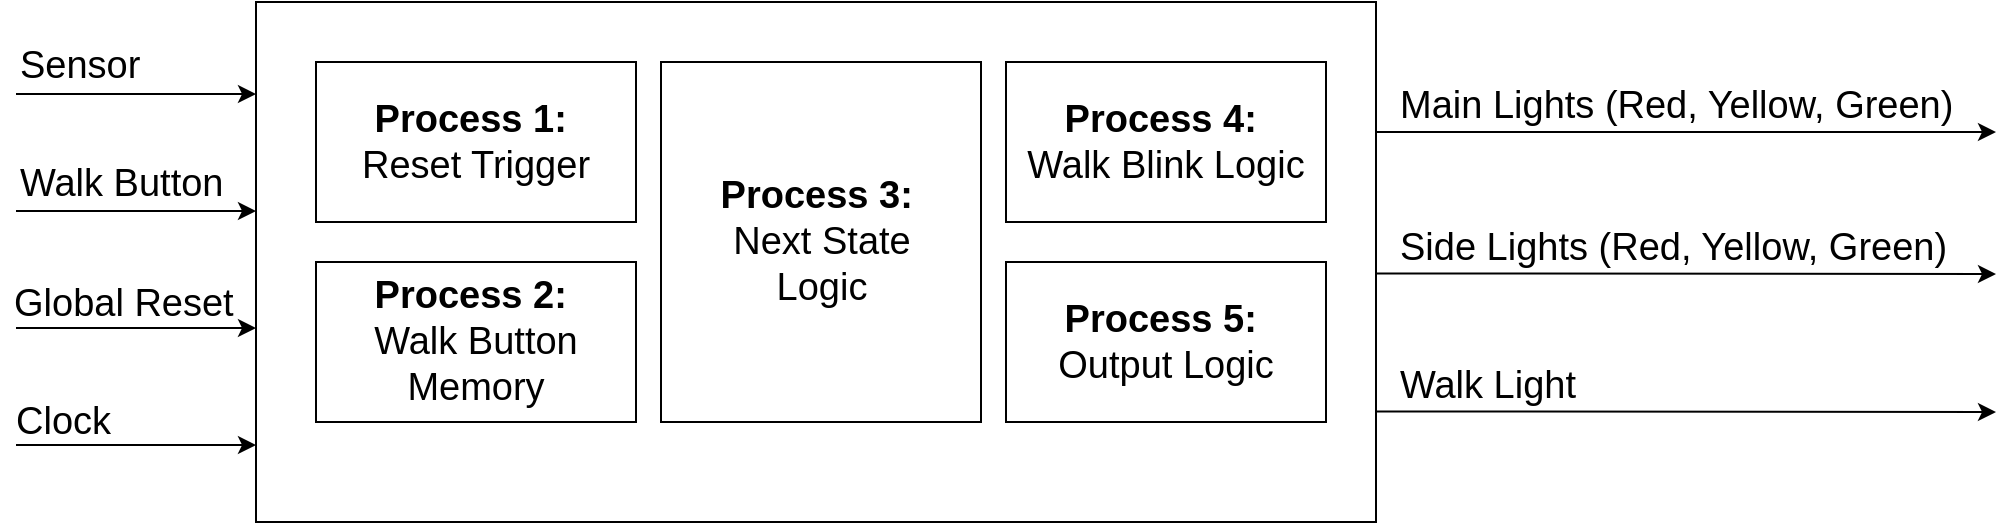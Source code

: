 <mxfile version="10.6.5" type="device"><diagram id="urXyY69eaW1EY3dAtLfO" name="Page-1"><mxGraphModel dx="2027" dy="2941" grid="1" gridSize="10" guides="1" tooltips="1" connect="1" arrows="1" fold="1" page="1" pageScale="1" pageWidth="850" pageHeight="1100" math="0" shadow="0"><root><mxCell id="0"/><mxCell id="1" parent="0"/><mxCell id="qkC786J9G4USWesVxmh1-1" value="" style="rounded=0;whiteSpace=wrap;html=1;fontSize=19;" vertex="1" parent="1"><mxGeometry x="50" y="620" width="560" height="260" as="geometry"/></mxCell><mxCell id="qkC786J9G4USWesVxmh1-2" value="&lt;b&gt;Process 1:&amp;nbsp;&lt;br&gt;&lt;/b&gt;Reset Trigger&lt;br&gt;" style="rounded=0;whiteSpace=wrap;html=1;fontSize=19;" vertex="1" parent="1"><mxGeometry x="80" y="650" width="160" height="80" as="geometry"/></mxCell><mxCell id="qkC786J9G4USWesVxmh1-3" value="&lt;b&gt;Process 2:&amp;nbsp;&lt;br&gt;&lt;/b&gt;Walk Button Memory&lt;br&gt;" style="rounded=0;whiteSpace=wrap;html=1;fontSize=19;" vertex="1" parent="1"><mxGeometry x="80" y="750" width="160" height="80" as="geometry"/></mxCell><mxCell id="qkC786J9G4USWesVxmh1-4" value="&lt;b&gt;Process 5:&amp;nbsp;&lt;br&gt;&lt;/b&gt;Output Logic&lt;br&gt;" style="rounded=0;whiteSpace=wrap;html=1;fontSize=19;" vertex="1" parent="1"><mxGeometry x="425" y="750" width="160" height="80" as="geometry"/></mxCell><mxCell id="qkC786J9G4USWesVxmh1-5" value="&lt;b&gt;Process 4:&amp;nbsp;&lt;br&gt;&lt;/b&gt;Walk Blink Logic&lt;br&gt;" style="rounded=0;whiteSpace=wrap;html=1;fontSize=19;" vertex="1" parent="1"><mxGeometry x="425" y="650" width="160" height="80" as="geometry"/></mxCell><mxCell id="qkC786J9G4USWesVxmh1-6" value="&lt;b&gt;Process 3:&amp;nbsp;&lt;br&gt;&lt;/b&gt;Next State&lt;br&gt;Logic&lt;br&gt;" style="rounded=0;whiteSpace=wrap;html=1;fontSize=19;" vertex="1" parent="1"><mxGeometry x="252.5" y="650" width="160" height="180" as="geometry"/></mxCell><mxCell id="qkC786J9G4USWesVxmh1-11" value="" style="endArrow=classic;html=1;fontSize=19;entryX=0;entryY=0.25;entryDx=0;entryDy=0;" edge="1" parent="1"><mxGeometry width="50" height="50" relative="1" as="geometry"><mxPoint x="-70" y="666" as="sourcePoint"/><mxPoint x="50" y="666" as="targetPoint"/></mxGeometry></mxCell><mxCell id="qkC786J9G4USWesVxmh1-12" value="Sensor" style="text;html=1;resizable=0;points=[];autosize=1;align=left;verticalAlign=top;spacingTop=-4;fontSize=19;" vertex="1" parent="1"><mxGeometry x="-70" y="638" width="80" height="20" as="geometry"/></mxCell><mxCell id="qkC786J9G4USWesVxmh1-13" value="" style="endArrow=classic;html=1;fontSize=19;entryX=0;entryY=0.25;entryDx=0;entryDy=0;" edge="1" parent="1"><mxGeometry width="50" height="50" relative="1" as="geometry"><mxPoint x="-70" y="724.5" as="sourcePoint"/><mxPoint x="50" y="724.5" as="targetPoint"/></mxGeometry></mxCell><mxCell id="qkC786J9G4USWesVxmh1-14" value="Walk Button" style="text;html=1;resizable=0;points=[];autosize=1;align=left;verticalAlign=top;spacingTop=-4;fontSize=19;" vertex="1" parent="1"><mxGeometry x="-70" y="696.5" width="120" height="20" as="geometry"/></mxCell><mxCell id="qkC786J9G4USWesVxmh1-15" value="" style="endArrow=classic;html=1;fontSize=19;entryX=0;entryY=0.25;entryDx=0;entryDy=0;" edge="1" parent="1"><mxGeometry width="50" height="50" relative="1" as="geometry"><mxPoint x="-70" y="783" as="sourcePoint"/><mxPoint x="50" y="783" as="targetPoint"/></mxGeometry></mxCell><mxCell id="qkC786J9G4USWesVxmh1-16" value="Global Reset" style="text;html=1;resizable=0;points=[];autosize=1;align=left;verticalAlign=top;spacingTop=-4;fontSize=19;" vertex="1" parent="1"><mxGeometry x="-73" y="757" width="130" height="20" as="geometry"/></mxCell><mxCell id="qkC786J9G4USWesVxmh1-17" value="" style="endArrow=classic;html=1;fontSize=19;entryX=0;entryY=0.25;entryDx=0;entryDy=0;" edge="1" parent="1"><mxGeometry width="50" height="50" relative="1" as="geometry"><mxPoint x="-70" y="841.5" as="sourcePoint"/><mxPoint x="50" y="841.5" as="targetPoint"/></mxGeometry></mxCell><mxCell id="qkC786J9G4USWesVxmh1-18" value="Clock" style="text;html=1;resizable=0;points=[];autosize=1;align=left;verticalAlign=top;spacingTop=-4;fontSize=19;" vertex="1" parent="1"><mxGeometry x="-72" y="816" width="60" height="20" as="geometry"/></mxCell><mxCell id="qkC786J9G4USWesVxmh1-19" value="" style="endArrow=classic;html=1;fontSize=19;exitX=1;exitY=0.25;exitDx=0;exitDy=0;" edge="1" parent="1" source="qkC786J9G4USWesVxmh1-1"><mxGeometry width="50" height="50" relative="1" as="geometry"><mxPoint x="120" y="950" as="sourcePoint"/><mxPoint x="920" y="685" as="targetPoint"/></mxGeometry></mxCell><mxCell id="qkC786J9G4USWesVxmh1-20" value="Main Lights (Red, Yellow, Green)" style="text;html=1;resizable=0;points=[];autosize=1;align=left;verticalAlign=top;spacingTop=-4;fontSize=19;" vertex="1" parent="1"><mxGeometry x="620" y="658" width="290" height="20" as="geometry"/></mxCell><mxCell id="qkC786J9G4USWesVxmh1-21" value="" style="endArrow=classic;html=1;fontSize=19;exitX=1;exitY=0.25;exitDx=0;exitDy=0;" edge="1" parent="1"><mxGeometry width="50" height="50" relative="1" as="geometry"><mxPoint x="610.143" y="755.714" as="sourcePoint"/><mxPoint x="920.0" y="756" as="targetPoint"/></mxGeometry></mxCell><mxCell id="qkC786J9G4USWesVxmh1-22" value="Side Lights (Red, Yellow, Green)" style="text;html=1;resizable=0;points=[];autosize=1;align=left;verticalAlign=top;spacingTop=-4;fontSize=19;" vertex="1" parent="1"><mxGeometry x="620" y="729" width="290" height="20" as="geometry"/></mxCell><mxCell id="qkC786J9G4USWesVxmh1-23" value="" style="endArrow=classic;html=1;fontSize=19;exitX=1;exitY=0.25;exitDx=0;exitDy=0;" edge="1" parent="1"><mxGeometry width="50" height="50" relative="1" as="geometry"><mxPoint x="610.143" y="824.714" as="sourcePoint"/><mxPoint x="920.0" y="825.0" as="targetPoint"/></mxGeometry></mxCell><mxCell id="qkC786J9G4USWesVxmh1-24" value="Walk Light" style="text;html=1;resizable=0;points=[];autosize=1;align=left;verticalAlign=top;spacingTop=-4;fontSize=19;" vertex="1" parent="1"><mxGeometry x="620" y="798" width="100" height="20" as="geometry"/></mxCell></root></mxGraphModel></diagram></mxfile>